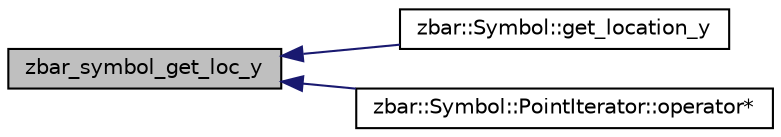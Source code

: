 digraph G
{
  edge [fontname="Helvetica",fontsize="10",labelfontname="Helvetica",labelfontsize="10"];
  node [fontname="Helvetica",fontsize="10",shape=record];
  rankdir=LR;
  Node1 [label="zbar_symbol_get_loc_y",height=0.2,width=0.4,color="black", fillcolor="grey75", style="filled" fontcolor="black"];
  Node1 -> Node2 [dir=back,color="midnightblue",fontsize="10",style="solid",fontname="Helvetica"];
  Node2 [label="zbar::Symbol::get_location_y",height=0.2,width=0.4,color="black", fillcolor="white", style="filled",URL="$classzbar_1_1_symbol.html#a2c8032cfb710c2f840f15961ca61fce6",tooltip="see zbar_symbol_get_loc_y()."];
  Node1 -> Node3 [dir=back,color="midnightblue",fontsize="10",style="solid",fontname="Helvetica"];
  Node3 [label="zbar::Symbol::PointIterator::operator*",height=0.2,width=0.4,color="black", fillcolor="white", style="filled",URL="$classzbar_1_1_symbol_1_1_point_iterator.html#a8ff3f0c784f75c22fd014ad4d54ba2a5",tooltip="retrieve currently referenced Point."];
}
